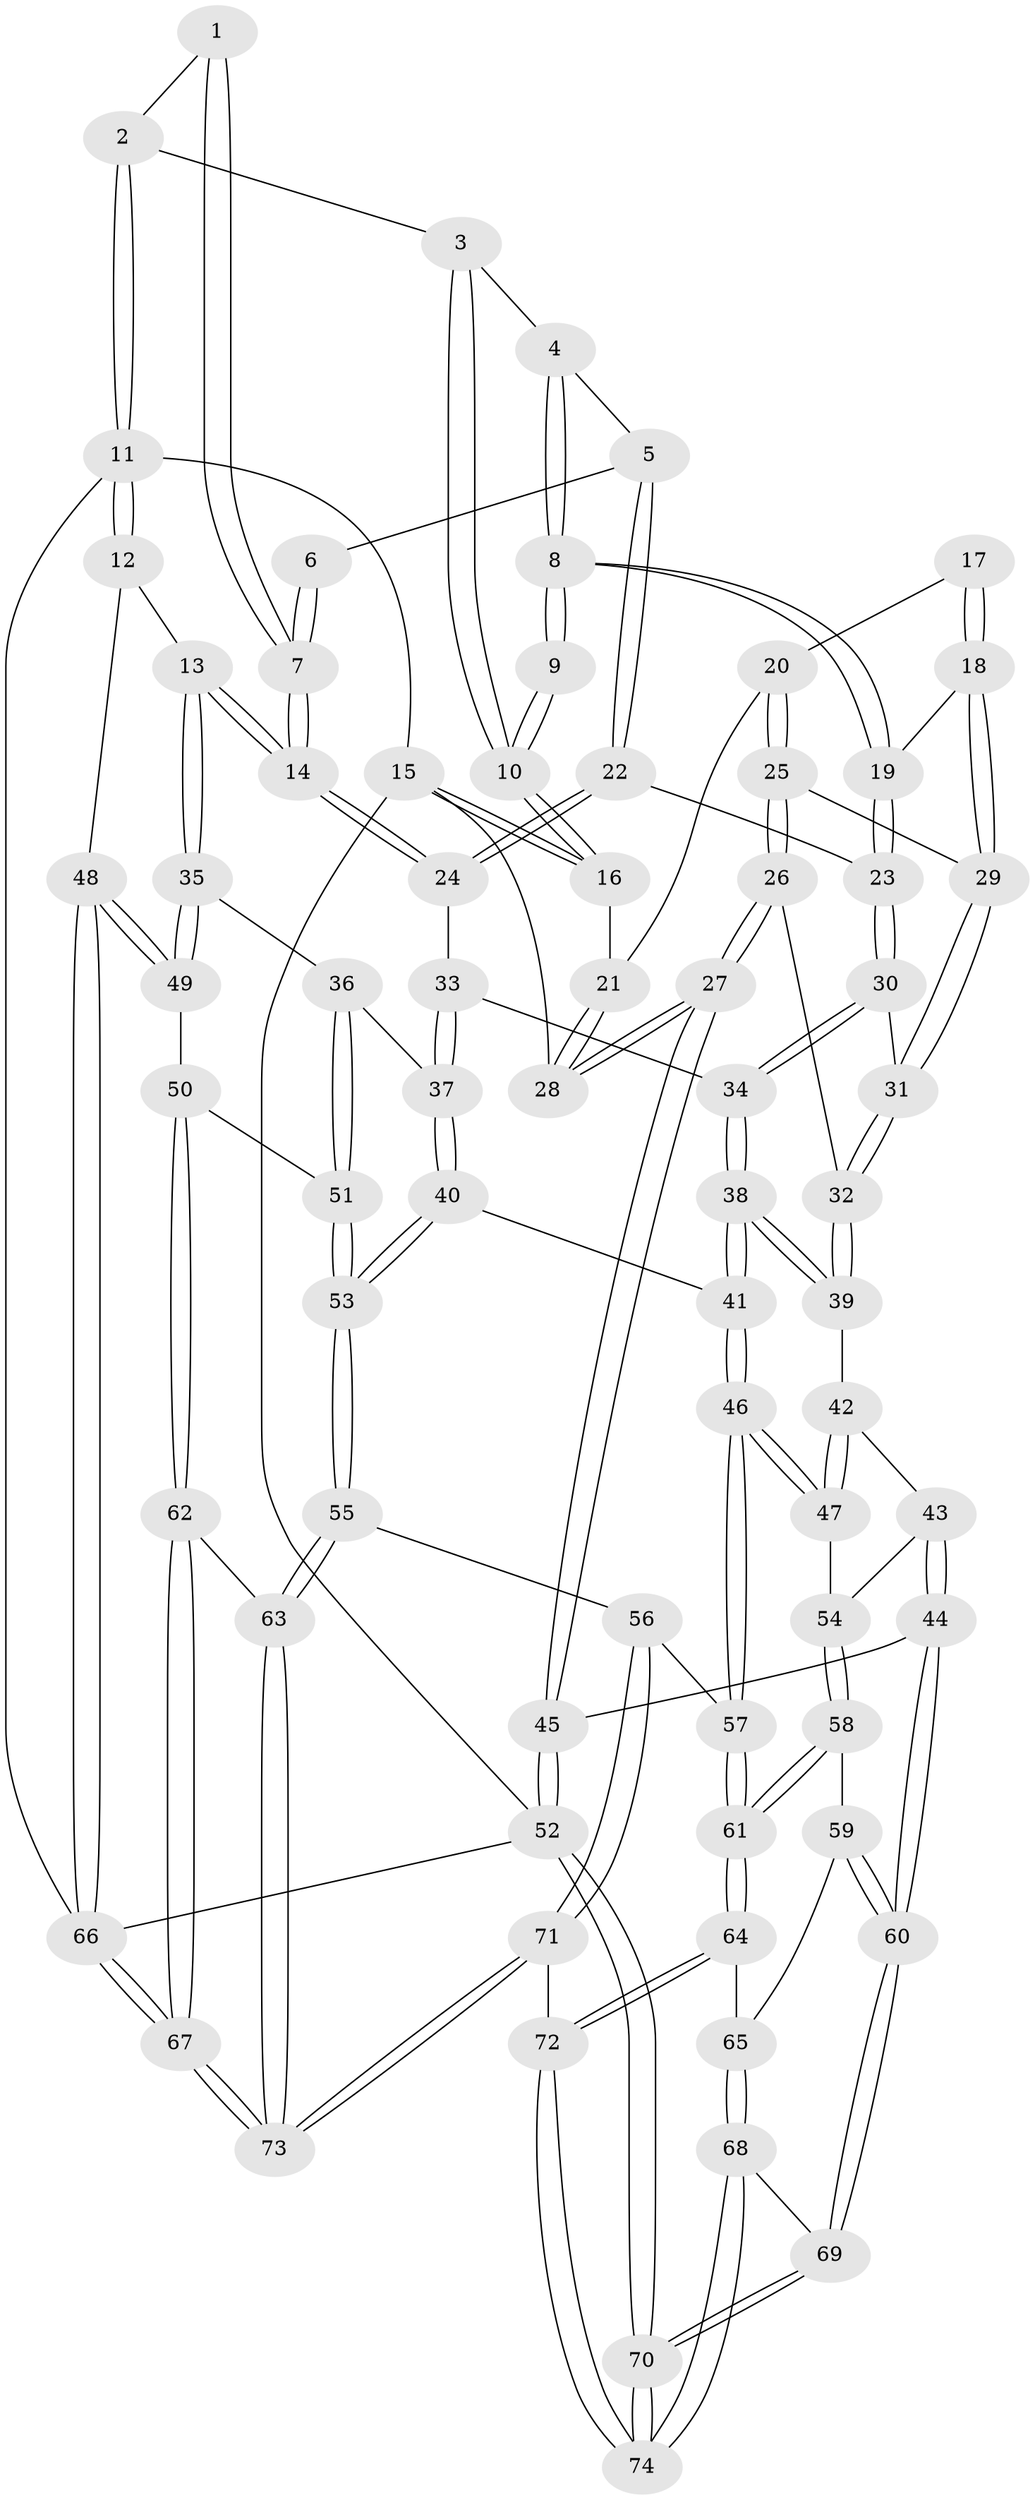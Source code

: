 // coarse degree distribution, {2: 0.019230769230769232, 3: 0.6730769230769231, 4: 0.28846153846153844, 5: 0.019230769230769232}
// Generated by graph-tools (version 1.1) at 2025/38/03/04/25 23:38:26]
// undirected, 74 vertices, 182 edges
graph export_dot {
  node [color=gray90,style=filled];
  1 [pos="+0.9071141867998153+0"];
  2 [pos="+1+0"];
  3 [pos="+0.5320100566305102+0"];
  4 [pos="+0.5340142068909538+0"];
  5 [pos="+0.7112533258657874+0.12196724021363532"];
  6 [pos="+0.8330530616819528+0.05862621328728819"];
  7 [pos="+0.9259412928437099+0.24273789903414492"];
  8 [pos="+0.4263253164324142+0.10746429189719589"];
  9 [pos="+0.18014295960105012+0.05174900647571272"];
  10 [pos="+0+0"];
  11 [pos="+1+0"];
  12 [pos="+1+0.35738281290273965"];
  13 [pos="+0.9489196931826497+0.34350359748392123"];
  14 [pos="+0.945175010322668+0.34150540985141703"];
  15 [pos="+0+0"];
  16 [pos="+0+0"];
  17 [pos="+0.21328070551093714+0.1799894667676457"];
  18 [pos="+0.3366431126275318+0.21453257293910785"];
  19 [pos="+0.4186137533563872+0.17854730777872352"];
  20 [pos="+0.16316672901027657+0.23108721629986237"];
  21 [pos="+0.12329502593536507+0.22265441764142896"];
  22 [pos="+0.7262214324055798+0.2591234845368852"];
  23 [pos="+0.49324706844104915+0.27994429388785996"];
  24 [pos="+0.7565801746158508+0.29002065907802643"];
  25 [pos="+0.18653654031058084+0.32055195968043726"];
  26 [pos="+0.15846866789047181+0.360272890780835"];
  27 [pos="+0+0.5202923000802708"];
  28 [pos="+0+0.4215922635359448"];
  29 [pos="+0.2805752253859154+0.31248644753486027"];
  30 [pos="+0.4764890560232571+0.34781880044444374"];
  31 [pos="+0.3414953998351061+0.4348420720181525"];
  32 [pos="+0.32516317894924296+0.47178128899495453"];
  33 [pos="+0.7344704300940476+0.3285175257108701"];
  34 [pos="+0.5536464012634819+0.47945775404132085"];
  35 [pos="+0.7995432509103766+0.5920328611436074"];
  36 [pos="+0.7922997095188495+0.5954509464234187"];
  37 [pos="+0.6811882727564433+0.5953808280072347"];
  38 [pos="+0.5591925582749803+0.5674020199510211"];
  39 [pos="+0.321638134251815+0.4954075631620353"];
  40 [pos="+0.6717060473697678+0.5990794120563846"];
  41 [pos="+0.5844055226523662+0.6137769608742142"];
  42 [pos="+0.2865079843554374+0.5416418267064669"];
  43 [pos="+0.2064771415511941+0.5971792778510429"];
  44 [pos="+0+0.6283431168397422"];
  45 [pos="+0+0.6162782201637788"];
  46 [pos="+0.5485212652441184+0.68288052079481"];
  47 [pos="+0.46700127362257826+0.6841363607927052"];
  48 [pos="+1+0.7014114406501378"];
  49 [pos="+1+0.7183094135970665"];
  50 [pos="+1+0.7344783682392029"];
  51 [pos="+0.8243164536679927+0.7948178415326483"];
  52 [pos="+0+1"];
  53 [pos="+0.7826163208344916+0.8393565440151717"];
  54 [pos="+0.33718133022518076+0.7392095688788671"];
  55 [pos="+0.769407879433043+0.8625035906399259"];
  56 [pos="+0.747586287940319+0.8705287691102466"];
  57 [pos="+0.5680175780491956+0.8168154692327328"];
  58 [pos="+0.32865651016649583+0.7938357300071389"];
  59 [pos="+0.2952717228342535+0.8311649015029469"];
  60 [pos="+0.16414966156196156+0.8559506216406478"];
  61 [pos="+0.5174221860588483+0.8818299229640509"];
  62 [pos="+0.9306884220463302+0.8856765206862991"];
  63 [pos="+0.8431351277159076+0.9190187076050572"];
  64 [pos="+0.46722252075895637+1"];
  65 [pos="+0.3102889922858989+0.8597661866983792"];
  66 [pos="+1+1"];
  67 [pos="+1+1"];
  68 [pos="+0.2608890666220894+1"];
  69 [pos="+0.16475999023816174+0.870837376625076"];
  70 [pos="+0+1"];
  71 [pos="+0.6450477552172247+1"];
  72 [pos="+0.4498896662085322+1"];
  73 [pos="+1+1"];
  74 [pos="+0.32304764072383063+1"];
  1 -- 2;
  1 -- 7;
  1 -- 7;
  2 -- 3;
  2 -- 11;
  2 -- 11;
  3 -- 4;
  3 -- 10;
  3 -- 10;
  4 -- 5;
  4 -- 8;
  4 -- 8;
  5 -- 6;
  5 -- 22;
  5 -- 22;
  6 -- 7;
  6 -- 7;
  7 -- 14;
  7 -- 14;
  8 -- 9;
  8 -- 9;
  8 -- 19;
  8 -- 19;
  9 -- 10;
  9 -- 10;
  10 -- 16;
  10 -- 16;
  11 -- 12;
  11 -- 12;
  11 -- 15;
  11 -- 66;
  12 -- 13;
  12 -- 48;
  13 -- 14;
  13 -- 14;
  13 -- 35;
  13 -- 35;
  14 -- 24;
  14 -- 24;
  15 -- 16;
  15 -- 16;
  15 -- 28;
  15 -- 52;
  16 -- 21;
  17 -- 18;
  17 -- 18;
  17 -- 20;
  18 -- 19;
  18 -- 29;
  18 -- 29;
  19 -- 23;
  19 -- 23;
  20 -- 21;
  20 -- 25;
  20 -- 25;
  21 -- 28;
  21 -- 28;
  22 -- 23;
  22 -- 24;
  22 -- 24;
  23 -- 30;
  23 -- 30;
  24 -- 33;
  25 -- 26;
  25 -- 26;
  25 -- 29;
  26 -- 27;
  26 -- 27;
  26 -- 32;
  27 -- 28;
  27 -- 28;
  27 -- 45;
  27 -- 45;
  29 -- 31;
  29 -- 31;
  30 -- 31;
  30 -- 34;
  30 -- 34;
  31 -- 32;
  31 -- 32;
  32 -- 39;
  32 -- 39;
  33 -- 34;
  33 -- 37;
  33 -- 37;
  34 -- 38;
  34 -- 38;
  35 -- 36;
  35 -- 49;
  35 -- 49;
  36 -- 37;
  36 -- 51;
  36 -- 51;
  37 -- 40;
  37 -- 40;
  38 -- 39;
  38 -- 39;
  38 -- 41;
  38 -- 41;
  39 -- 42;
  40 -- 41;
  40 -- 53;
  40 -- 53;
  41 -- 46;
  41 -- 46;
  42 -- 43;
  42 -- 47;
  42 -- 47;
  43 -- 44;
  43 -- 44;
  43 -- 54;
  44 -- 45;
  44 -- 60;
  44 -- 60;
  45 -- 52;
  45 -- 52;
  46 -- 47;
  46 -- 47;
  46 -- 57;
  46 -- 57;
  47 -- 54;
  48 -- 49;
  48 -- 49;
  48 -- 66;
  48 -- 66;
  49 -- 50;
  50 -- 51;
  50 -- 62;
  50 -- 62;
  51 -- 53;
  51 -- 53;
  52 -- 70;
  52 -- 70;
  52 -- 66;
  53 -- 55;
  53 -- 55;
  54 -- 58;
  54 -- 58;
  55 -- 56;
  55 -- 63;
  55 -- 63;
  56 -- 57;
  56 -- 71;
  56 -- 71;
  57 -- 61;
  57 -- 61;
  58 -- 59;
  58 -- 61;
  58 -- 61;
  59 -- 60;
  59 -- 60;
  59 -- 65;
  60 -- 69;
  60 -- 69;
  61 -- 64;
  61 -- 64;
  62 -- 63;
  62 -- 67;
  62 -- 67;
  63 -- 73;
  63 -- 73;
  64 -- 65;
  64 -- 72;
  64 -- 72;
  65 -- 68;
  65 -- 68;
  66 -- 67;
  66 -- 67;
  67 -- 73;
  67 -- 73;
  68 -- 69;
  68 -- 74;
  68 -- 74;
  69 -- 70;
  69 -- 70;
  70 -- 74;
  70 -- 74;
  71 -- 72;
  71 -- 73;
  71 -- 73;
  72 -- 74;
  72 -- 74;
}
